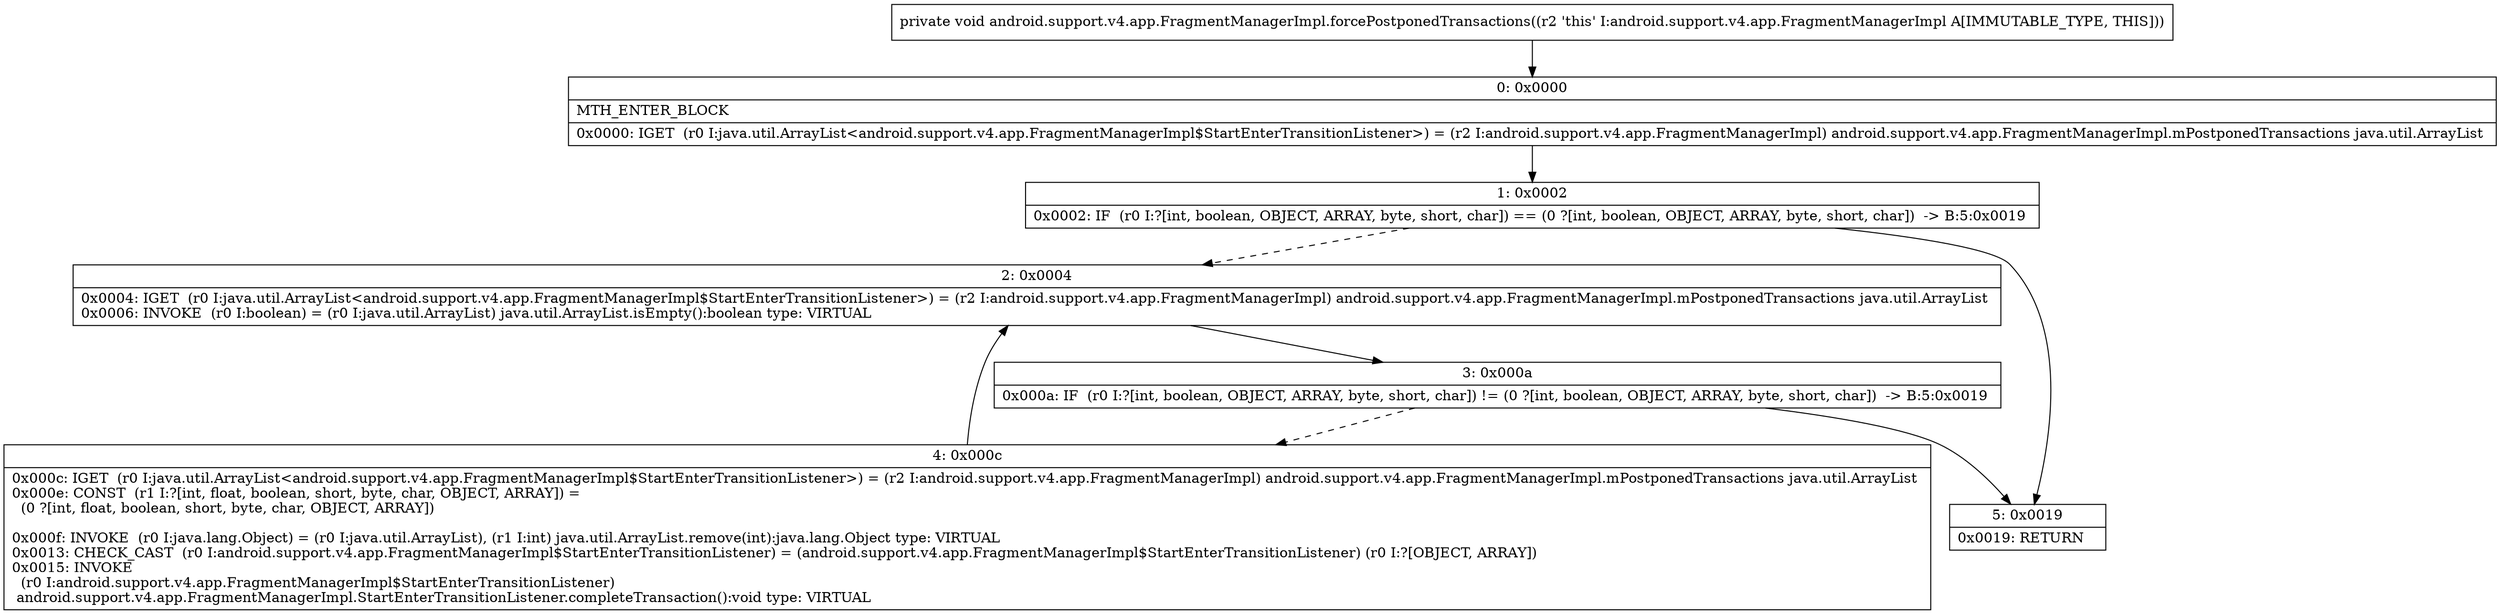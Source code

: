 digraph "CFG forandroid.support.v4.app.FragmentManagerImpl.forcePostponedTransactions()V" {
Node_0 [shape=record,label="{0\:\ 0x0000|MTH_ENTER_BLOCK\l|0x0000: IGET  (r0 I:java.util.ArrayList\<android.support.v4.app.FragmentManagerImpl$StartEnterTransitionListener\>) = (r2 I:android.support.v4.app.FragmentManagerImpl) android.support.v4.app.FragmentManagerImpl.mPostponedTransactions java.util.ArrayList \l}"];
Node_1 [shape=record,label="{1\:\ 0x0002|0x0002: IF  (r0 I:?[int, boolean, OBJECT, ARRAY, byte, short, char]) == (0 ?[int, boolean, OBJECT, ARRAY, byte, short, char])  \-\> B:5:0x0019 \l}"];
Node_2 [shape=record,label="{2\:\ 0x0004|0x0004: IGET  (r0 I:java.util.ArrayList\<android.support.v4.app.FragmentManagerImpl$StartEnterTransitionListener\>) = (r2 I:android.support.v4.app.FragmentManagerImpl) android.support.v4.app.FragmentManagerImpl.mPostponedTransactions java.util.ArrayList \l0x0006: INVOKE  (r0 I:boolean) = (r0 I:java.util.ArrayList) java.util.ArrayList.isEmpty():boolean type: VIRTUAL \l}"];
Node_3 [shape=record,label="{3\:\ 0x000a|0x000a: IF  (r0 I:?[int, boolean, OBJECT, ARRAY, byte, short, char]) != (0 ?[int, boolean, OBJECT, ARRAY, byte, short, char])  \-\> B:5:0x0019 \l}"];
Node_4 [shape=record,label="{4\:\ 0x000c|0x000c: IGET  (r0 I:java.util.ArrayList\<android.support.v4.app.FragmentManagerImpl$StartEnterTransitionListener\>) = (r2 I:android.support.v4.app.FragmentManagerImpl) android.support.v4.app.FragmentManagerImpl.mPostponedTransactions java.util.ArrayList \l0x000e: CONST  (r1 I:?[int, float, boolean, short, byte, char, OBJECT, ARRAY]) = \l  (0 ?[int, float, boolean, short, byte, char, OBJECT, ARRAY])\l \l0x000f: INVOKE  (r0 I:java.lang.Object) = (r0 I:java.util.ArrayList), (r1 I:int) java.util.ArrayList.remove(int):java.lang.Object type: VIRTUAL \l0x0013: CHECK_CAST  (r0 I:android.support.v4.app.FragmentManagerImpl$StartEnterTransitionListener) = (android.support.v4.app.FragmentManagerImpl$StartEnterTransitionListener) (r0 I:?[OBJECT, ARRAY]) \l0x0015: INVOKE  \l  (r0 I:android.support.v4.app.FragmentManagerImpl$StartEnterTransitionListener)\l android.support.v4.app.FragmentManagerImpl.StartEnterTransitionListener.completeTransaction():void type: VIRTUAL \l}"];
Node_5 [shape=record,label="{5\:\ 0x0019|0x0019: RETURN   \l}"];
MethodNode[shape=record,label="{private void android.support.v4.app.FragmentManagerImpl.forcePostponedTransactions((r2 'this' I:android.support.v4.app.FragmentManagerImpl A[IMMUTABLE_TYPE, THIS])) }"];
MethodNode -> Node_0;
Node_0 -> Node_1;
Node_1 -> Node_2[style=dashed];
Node_1 -> Node_5;
Node_2 -> Node_3;
Node_3 -> Node_4[style=dashed];
Node_3 -> Node_5;
Node_4 -> Node_2;
}

